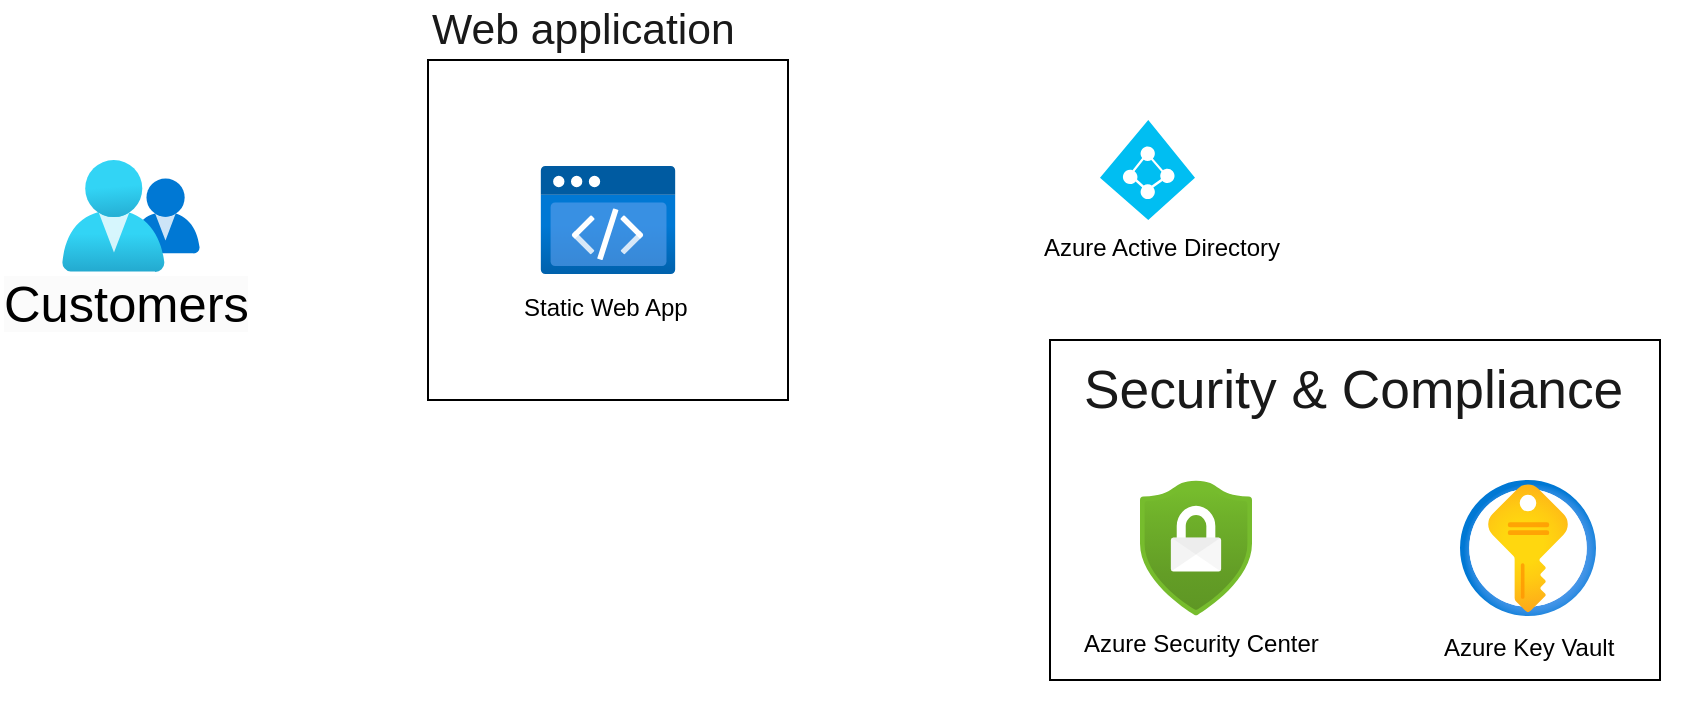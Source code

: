 <mxfile version="23.1.2" type="github">
  <diagram id="WI9T0HZ2pTsCkuznbFz-" name="Page-1">
    <mxGraphModel dx="1363" dy="929" grid="1" gridSize="10" guides="1" tooltips="1" connect="1" arrows="1" fold="1" page="1" pageScale="1" pageWidth="1169" pageHeight="827" math="0" shadow="0">
      <root>
        <mxCell id="0" />
        <mxCell id="1" parent="0" />
        <mxCell id="8M3mTB95rFZPJUy8MuAR-15" value="" style="whiteSpace=wrap;html=1;" vertex="1" parent="1">
          <mxGeometry x="695" y="610" width="305" height="170" as="geometry" />
        </mxCell>
        <mxCell id="8M3mTB95rFZPJUy8MuAR-9" value="" style="whiteSpace=wrap;html=1;" vertex="1" parent="1">
          <mxGeometry x="384" y="470" width="180" height="170" as="geometry" />
        </mxCell>
        <mxCell id="8M3mTB95rFZPJUy8MuAR-3" value="" style="image;aspect=fixed;html=1;points=[];align=center;fontSize=12;image=img/lib/azure2/management_governance/My_Customers.svg;" vertex="1" parent="1">
          <mxGeometry x="201" y="520" width="69" height="56.0" as="geometry" />
        </mxCell>
        <mxCell id="8M3mTB95rFZPJUy8MuAR-5" value="" style="image;aspect=fixed;html=1;points=[];align=center;fontSize=12;image=img/lib/azure2/preview/Static_Apps.svg;" vertex="1" parent="1">
          <mxGeometry x="440" y="523" width="68" height="54" as="geometry" />
        </mxCell>
        <mxCell id="8M3mTB95rFZPJUy8MuAR-6" value="Static Web App" style="text;whiteSpace=wrap;" vertex="1" parent="1">
          <mxGeometry x="430" y="580" width="90" height="40" as="geometry" />
        </mxCell>
        <mxCell id="8M3mTB95rFZPJUy8MuAR-7" value="&lt;span style=&quot;caret-color: rgb(0, 0, 0); color: rgb(0, 0, 0); font-family: Arial; font-size: 25.333px; font-style: normal; font-variant-caps: normal; font-weight: 400; letter-spacing: normal; text-align: -webkit-center; text-indent: 0px; text-transform: none; word-spacing: 0px; -webkit-text-stroke-width: 0px; background-color: rgb(251, 251, 251); text-decoration: none; float: none; display: inline !important;&quot;&gt;Customers&lt;/span&gt;" style="text;whiteSpace=wrap;html=1;" vertex="1" parent="1">
          <mxGeometry x="170" y="570" width="160" height="50" as="geometry" />
        </mxCell>
        <mxCell id="8M3mTB95rFZPJUy8MuAR-10" value="&lt;p style=&quot;caret-color: rgb(0, 0, 0); color: rgb(0, 0, 0); font-style: normal; font-variant-caps: normal; font-weight: 400; letter-spacing: normal; text-align: start; text-indent: 0px; text-transform: none; word-spacing: 0px; -webkit-text-stroke-width: 0px; text-decoration: none; margin: 0px; line-height: 16px;&quot;&gt;&lt;span style=&quot;font-family: Arial; font-size: 16pt; color: rgb(25, 25, 25);&quot;&gt;Web application&lt;/span&gt;&lt;/p&gt;" style="text;whiteSpace=wrap;html=1;" vertex="1" parent="1">
          <mxGeometry x="384" y="440" width="180" height="40" as="geometry" />
        </mxCell>
        <mxCell id="8M3mTB95rFZPJUy8MuAR-11" value="" style="image;aspect=fixed;html=1;points=[];align=center;fontSize=12;image=img/lib/azure2/security/Security_Center.svg;" vertex="1" parent="1">
          <mxGeometry x="740" y="680" width="56.0" height="68" as="geometry" />
        </mxCell>
        <mxCell id="8M3mTB95rFZPJUy8MuAR-12" value="Azure Security Center" style="text;whiteSpace=wrap;" vertex="1" parent="1">
          <mxGeometry x="710" y="748" width="150" height="40" as="geometry" />
        </mxCell>
        <mxCell id="8M3mTB95rFZPJUy8MuAR-13" value="" style="image;aspect=fixed;html=1;points=[];align=center;fontSize=12;image=img/lib/azure2/security/Key_Vaults.svg;" vertex="1" parent="1">
          <mxGeometry x="900" y="680" width="68" height="68" as="geometry" />
        </mxCell>
        <mxCell id="8M3mTB95rFZPJUy8MuAR-14" value="Azure Key Vault" style="text;whiteSpace=wrap;" vertex="1" parent="1">
          <mxGeometry x="890" y="750" width="120" height="40" as="geometry" />
        </mxCell>
        <mxCell id="8M3mTB95rFZPJUy8MuAR-16" value="&lt;p align=&quot;center&quot; style=&quot;caret-color: rgb(0, 0, 0); color: rgb(0, 0, 0); font-style: normal; font-variant-caps: normal; font-weight: 400; letter-spacing: normal; text-indent: 0px; text-transform: none; word-spacing: 0px; -webkit-text-stroke-width: 0px; text-decoration: none; margin: 0px; line-height: 16px;&quot;&gt;&lt;span style=&quot;font-family: Arial; font-size: 20pt; color: rgb(25, 25, 25);&quot;&gt;Security &amp;amp; Compliance&lt;/span&gt;&lt;/p&gt;" style="text;whiteSpace=wrap;html=1;" vertex="1" parent="1">
          <mxGeometry x="710" y="620" width="300" height="40" as="geometry" />
        </mxCell>
        <mxCell id="8M3mTB95rFZPJUy8MuAR-17" value="" style="verticalLabelPosition=bottom;html=1;verticalAlign=top;align=center;strokeColor=none;fillColor=#00BEF2;shape=mxgraph.azure.azure_active_directory;" vertex="1" parent="1">
          <mxGeometry x="720" y="500" width="47.5" height="50" as="geometry" />
        </mxCell>
        <mxCell id="8M3mTB95rFZPJUy8MuAR-18" value="Azure Active Directory" style="text;whiteSpace=wrap;" vertex="1" parent="1">
          <mxGeometry x="690" y="550" width="150" height="40" as="geometry" />
        </mxCell>
      </root>
    </mxGraphModel>
  </diagram>
</mxfile>
